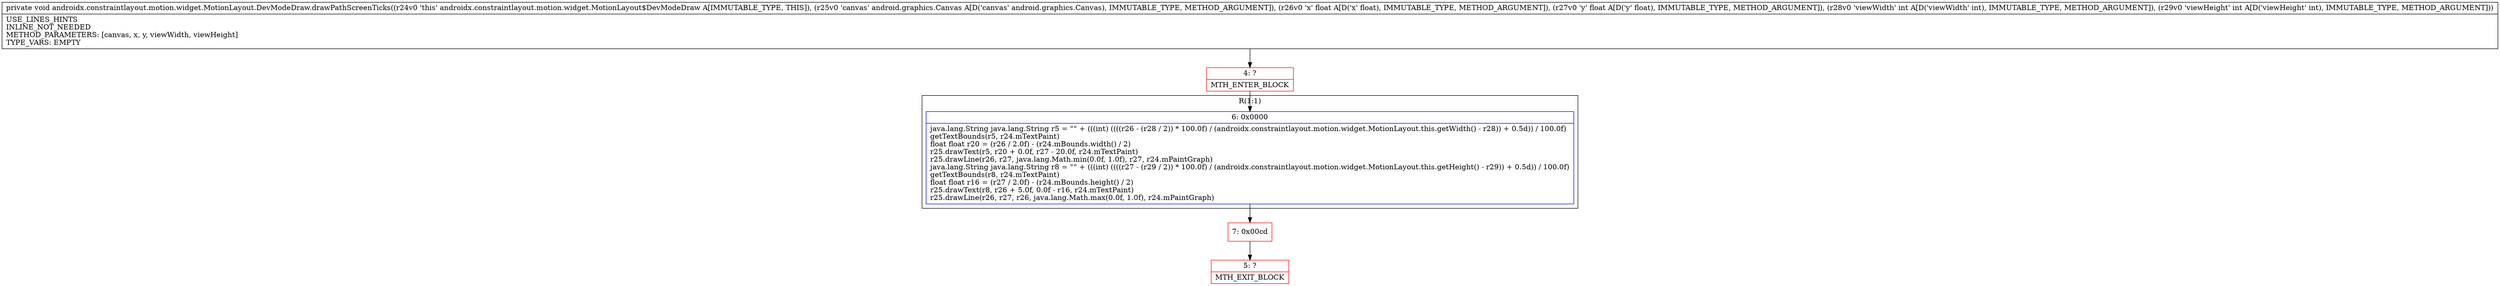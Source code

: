digraph "CFG forandroidx.constraintlayout.motion.widget.MotionLayout.DevModeDraw.drawPathScreenTicks(Landroid\/graphics\/Canvas;FFII)V" {
subgraph cluster_Region_1397308724 {
label = "R(1:1)";
node [shape=record,color=blue];
Node_6 [shape=record,label="{6\:\ 0x0000|java.lang.String java.lang.String r5 = \"\" + (((int) ((((r26 \- (r28 \/ 2)) * 100.0f) \/ (androidx.constraintlayout.motion.widget.MotionLayout.this.getWidth() \- r28)) + 0.5d)) \/ 100.0f)\lgetTextBounds(r5, r24.mTextPaint)\lfloat float r20 = (r26 \/ 2.0f) \- (r24.mBounds.width() \/ 2)\lr25.drawText(r5, r20 + 0.0f, r27 \- 20.0f, r24.mTextPaint)\lr25.drawLine(r26, r27, java.lang.Math.min(0.0f, 1.0f), r27, r24.mPaintGraph)\ljava.lang.String java.lang.String r8 = \"\" + (((int) ((((r27 \- (r29 \/ 2)) * 100.0f) \/ (androidx.constraintlayout.motion.widget.MotionLayout.this.getHeight() \- r29)) + 0.5d)) \/ 100.0f)\lgetTextBounds(r8, r24.mTextPaint)\lfloat float r16 = (r27 \/ 2.0f) \- (r24.mBounds.height() \/ 2)\lr25.drawText(r8, r26 + 5.0f, 0.0f \- r16, r24.mTextPaint)\lr25.drawLine(r26, r27, r26, java.lang.Math.max(0.0f, 1.0f), r24.mPaintGraph)\l}"];
}
Node_4 [shape=record,color=red,label="{4\:\ ?|MTH_ENTER_BLOCK\l}"];
Node_7 [shape=record,color=red,label="{7\:\ 0x00cd}"];
Node_5 [shape=record,color=red,label="{5\:\ ?|MTH_EXIT_BLOCK\l}"];
MethodNode[shape=record,label="{private void androidx.constraintlayout.motion.widget.MotionLayout.DevModeDraw.drawPathScreenTicks((r24v0 'this' androidx.constraintlayout.motion.widget.MotionLayout$DevModeDraw A[IMMUTABLE_TYPE, THIS]), (r25v0 'canvas' android.graphics.Canvas A[D('canvas' android.graphics.Canvas), IMMUTABLE_TYPE, METHOD_ARGUMENT]), (r26v0 'x' float A[D('x' float), IMMUTABLE_TYPE, METHOD_ARGUMENT]), (r27v0 'y' float A[D('y' float), IMMUTABLE_TYPE, METHOD_ARGUMENT]), (r28v0 'viewWidth' int A[D('viewWidth' int), IMMUTABLE_TYPE, METHOD_ARGUMENT]), (r29v0 'viewHeight' int A[D('viewHeight' int), IMMUTABLE_TYPE, METHOD_ARGUMENT]))  | USE_LINES_HINTS\lINLINE_NOT_NEEDED\lMETHOD_PARAMETERS: [canvas, x, y, viewWidth, viewHeight]\lTYPE_VARS: EMPTY\l}"];
MethodNode -> Node_4;Node_6 -> Node_7;
Node_4 -> Node_6;
Node_7 -> Node_5;
}

